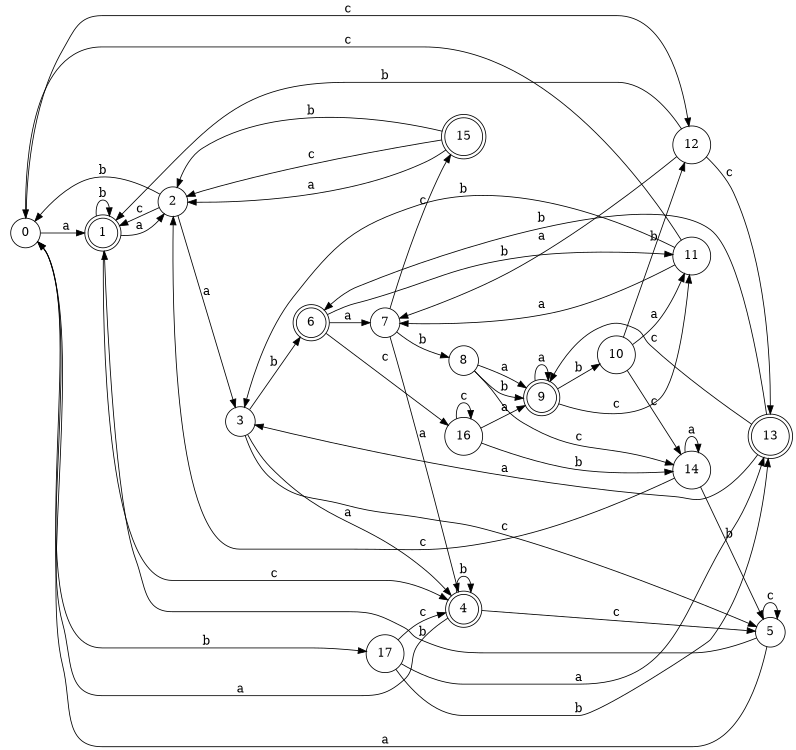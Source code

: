 digraph n15_5 {
__start0 [label="" shape="none"];

rankdir=LR;
size="8,5";

s0 [style="filled", color="black", fillcolor="white" shape="circle", label="0"];
s1 [style="rounded,filled", color="black", fillcolor="white" shape="doublecircle", label="1"];
s2 [style="filled", color="black", fillcolor="white" shape="circle", label="2"];
s3 [style="filled", color="black", fillcolor="white" shape="circle", label="3"];
s4 [style="rounded,filled", color="black", fillcolor="white" shape="doublecircle", label="4"];
s5 [style="filled", color="black", fillcolor="white" shape="circle", label="5"];
s6 [style="rounded,filled", color="black", fillcolor="white" shape="doublecircle", label="6"];
s7 [style="filled", color="black", fillcolor="white" shape="circle", label="7"];
s8 [style="filled", color="black", fillcolor="white" shape="circle", label="8"];
s9 [style="rounded,filled", color="black", fillcolor="white" shape="doublecircle", label="9"];
s10 [style="filled", color="black", fillcolor="white" shape="circle", label="10"];
s11 [style="filled", color="black", fillcolor="white" shape="circle", label="11"];
s12 [style="filled", color="black", fillcolor="white" shape="circle", label="12"];
s13 [style="rounded,filled", color="black", fillcolor="white" shape="doublecircle", label="13"];
s14 [style="filled", color="black", fillcolor="white" shape="circle", label="14"];
s15 [style="rounded,filled", color="black", fillcolor="white" shape="doublecircle", label="15"];
s16 [style="filled", color="black", fillcolor="white" shape="circle", label="16"];
s17 [style="filled", color="black", fillcolor="white" shape="circle", label="17"];
s0 -> s1 [label="a"];
s0 -> s17 [label="b"];
s0 -> s12 [label="c"];
s1 -> s2 [label="a"];
s1 -> s1 [label="b"];
s1 -> s4 [label="c"];
s2 -> s3 [label="a"];
s2 -> s0 [label="b"];
s2 -> s1 [label="c"];
s3 -> s4 [label="a"];
s3 -> s6 [label="b"];
s3 -> s5 [label="c"];
s4 -> s0 [label="a"];
s4 -> s4 [label="b"];
s4 -> s5 [label="c"];
s5 -> s0 [label="a"];
s5 -> s1 [label="b"];
s5 -> s5 [label="c"];
s6 -> s7 [label="a"];
s6 -> s11 [label="b"];
s6 -> s16 [label="c"];
s7 -> s4 [label="a"];
s7 -> s8 [label="b"];
s7 -> s15 [label="c"];
s8 -> s9 [label="a"];
s8 -> s9 [label="b"];
s8 -> s14 [label="c"];
s9 -> s9 [label="a"];
s9 -> s10 [label="b"];
s9 -> s11 [label="c"];
s10 -> s11 [label="a"];
s10 -> s12 [label="b"];
s10 -> s14 [label="c"];
s11 -> s7 [label="a"];
s11 -> s3 [label="b"];
s11 -> s0 [label="c"];
s12 -> s7 [label="a"];
s12 -> s1 [label="b"];
s12 -> s13 [label="c"];
s13 -> s3 [label="a"];
s13 -> s6 [label="b"];
s13 -> s9 [label="c"];
s14 -> s14 [label="a"];
s14 -> s5 [label="b"];
s14 -> s2 [label="c"];
s15 -> s2 [label="a"];
s15 -> s2 [label="b"];
s15 -> s2 [label="c"];
s16 -> s9 [label="a"];
s16 -> s14 [label="b"];
s16 -> s16 [label="c"];
s17 -> s13 [label="a"];
s17 -> s13 [label="b"];
s17 -> s4 [label="c"];

}